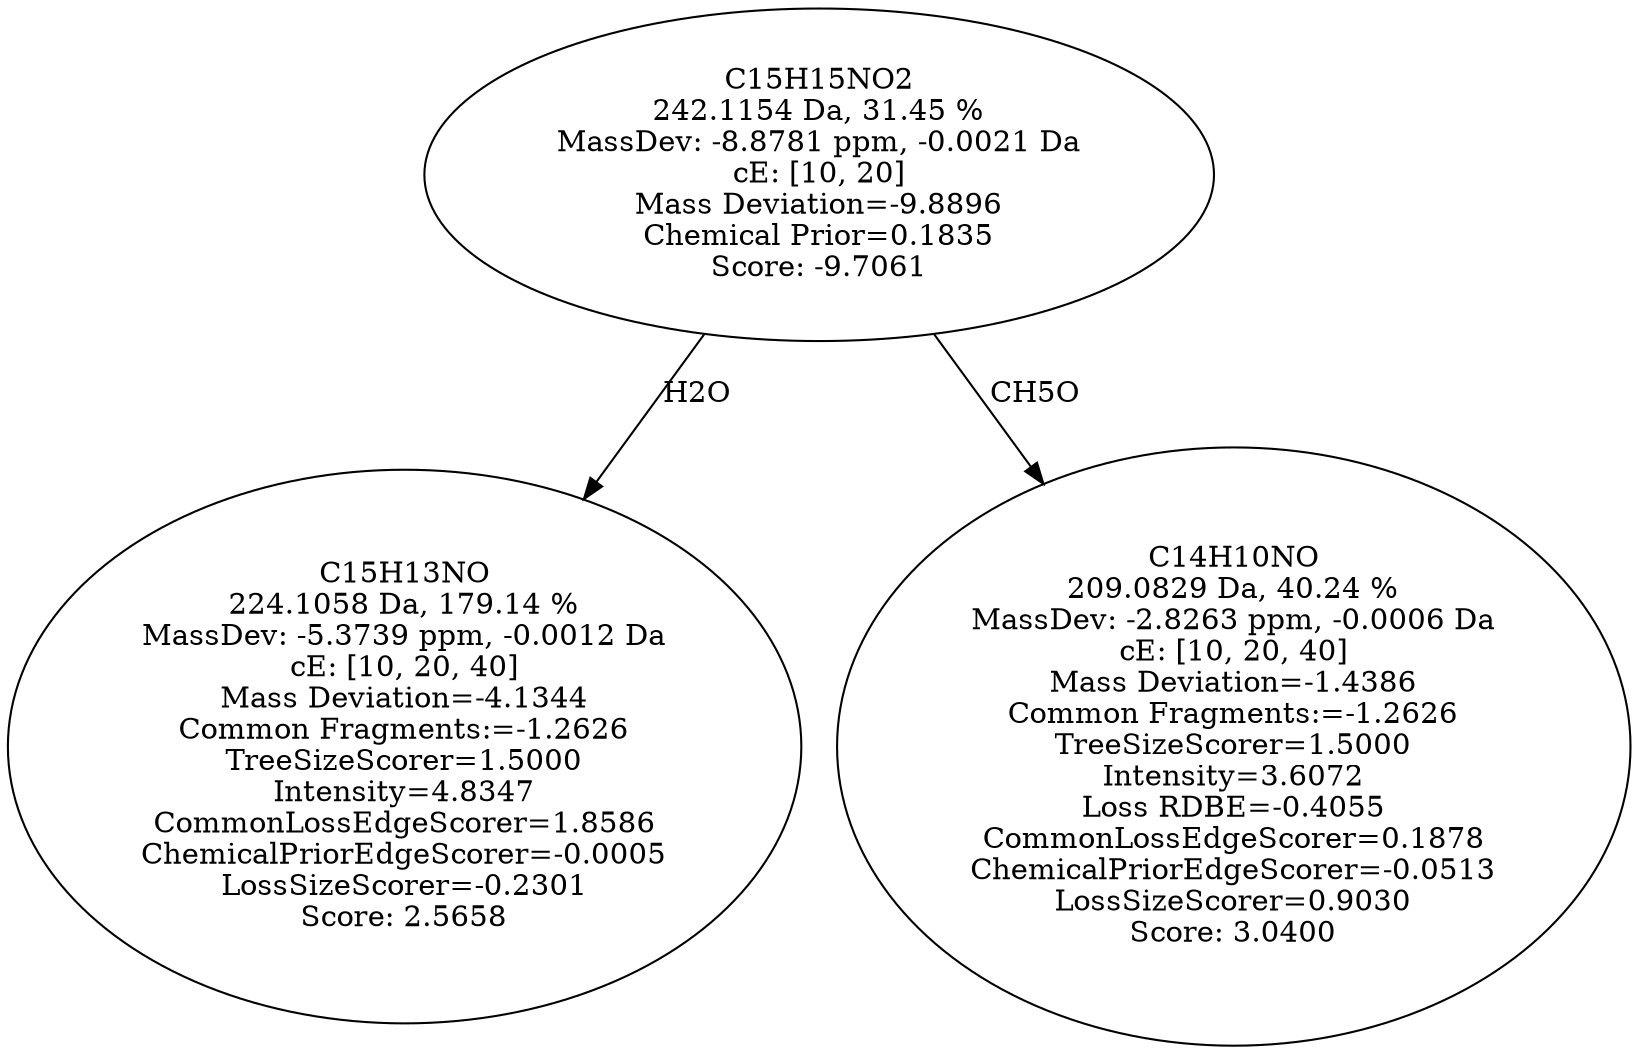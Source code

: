 strict digraph {
v1 [label="C15H13NO\n224.1058 Da, 179.14 %\nMassDev: -5.3739 ppm, -0.0012 Da\ncE: [10, 20, 40]\nMass Deviation=-4.1344\nCommon Fragments:=-1.2626\nTreeSizeScorer=1.5000\nIntensity=4.8347\nCommonLossEdgeScorer=1.8586\nChemicalPriorEdgeScorer=-0.0005\nLossSizeScorer=-0.2301\nScore: 2.5658"];
v2 [label="C14H10NO\n209.0829 Da, 40.24 %\nMassDev: -2.8263 ppm, -0.0006 Da\ncE: [10, 20, 40]\nMass Deviation=-1.4386\nCommon Fragments:=-1.2626\nTreeSizeScorer=1.5000\nIntensity=3.6072\nLoss RDBE=-0.4055\nCommonLossEdgeScorer=0.1878\nChemicalPriorEdgeScorer=-0.0513\nLossSizeScorer=0.9030\nScore: 3.0400"];
v3 [label="C15H15NO2\n242.1154 Da, 31.45 %\nMassDev: -8.8781 ppm, -0.0021 Da\ncE: [10, 20]\nMass Deviation=-9.8896\nChemical Prior=0.1835\nScore: -9.7061"];
v3 -> v1 [label="H2O"];
v3 -> v2 [label="CH5O"];
}